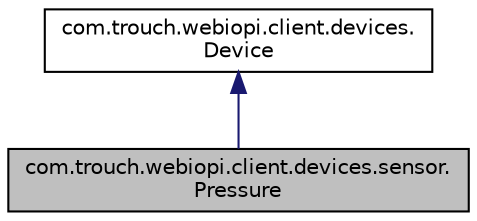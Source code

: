 digraph "com.trouch.webiopi.client.devices.sensor.Pressure"
{
  edge [fontname="Helvetica",fontsize="10",labelfontname="Helvetica",labelfontsize="10"];
  node [fontname="Helvetica",fontsize="10",shape=record];
  Node1 [label="com.trouch.webiopi.client.devices.sensor.\lPressure",height=0.2,width=0.4,color="black", fillcolor="grey75", style="filled", fontcolor="black"];
  Node2 -> Node1 [dir="back",color="midnightblue",fontsize="10",style="solid",fontname="Helvetica"];
  Node2 [label="com.trouch.webiopi.client.devices.\lDevice",height=0.2,width=0.4,color="black", fillcolor="white", style="filled",URL="$classcom_1_1trouch_1_1webiopi_1_1client_1_1devices_1_1Device.html"];
}
